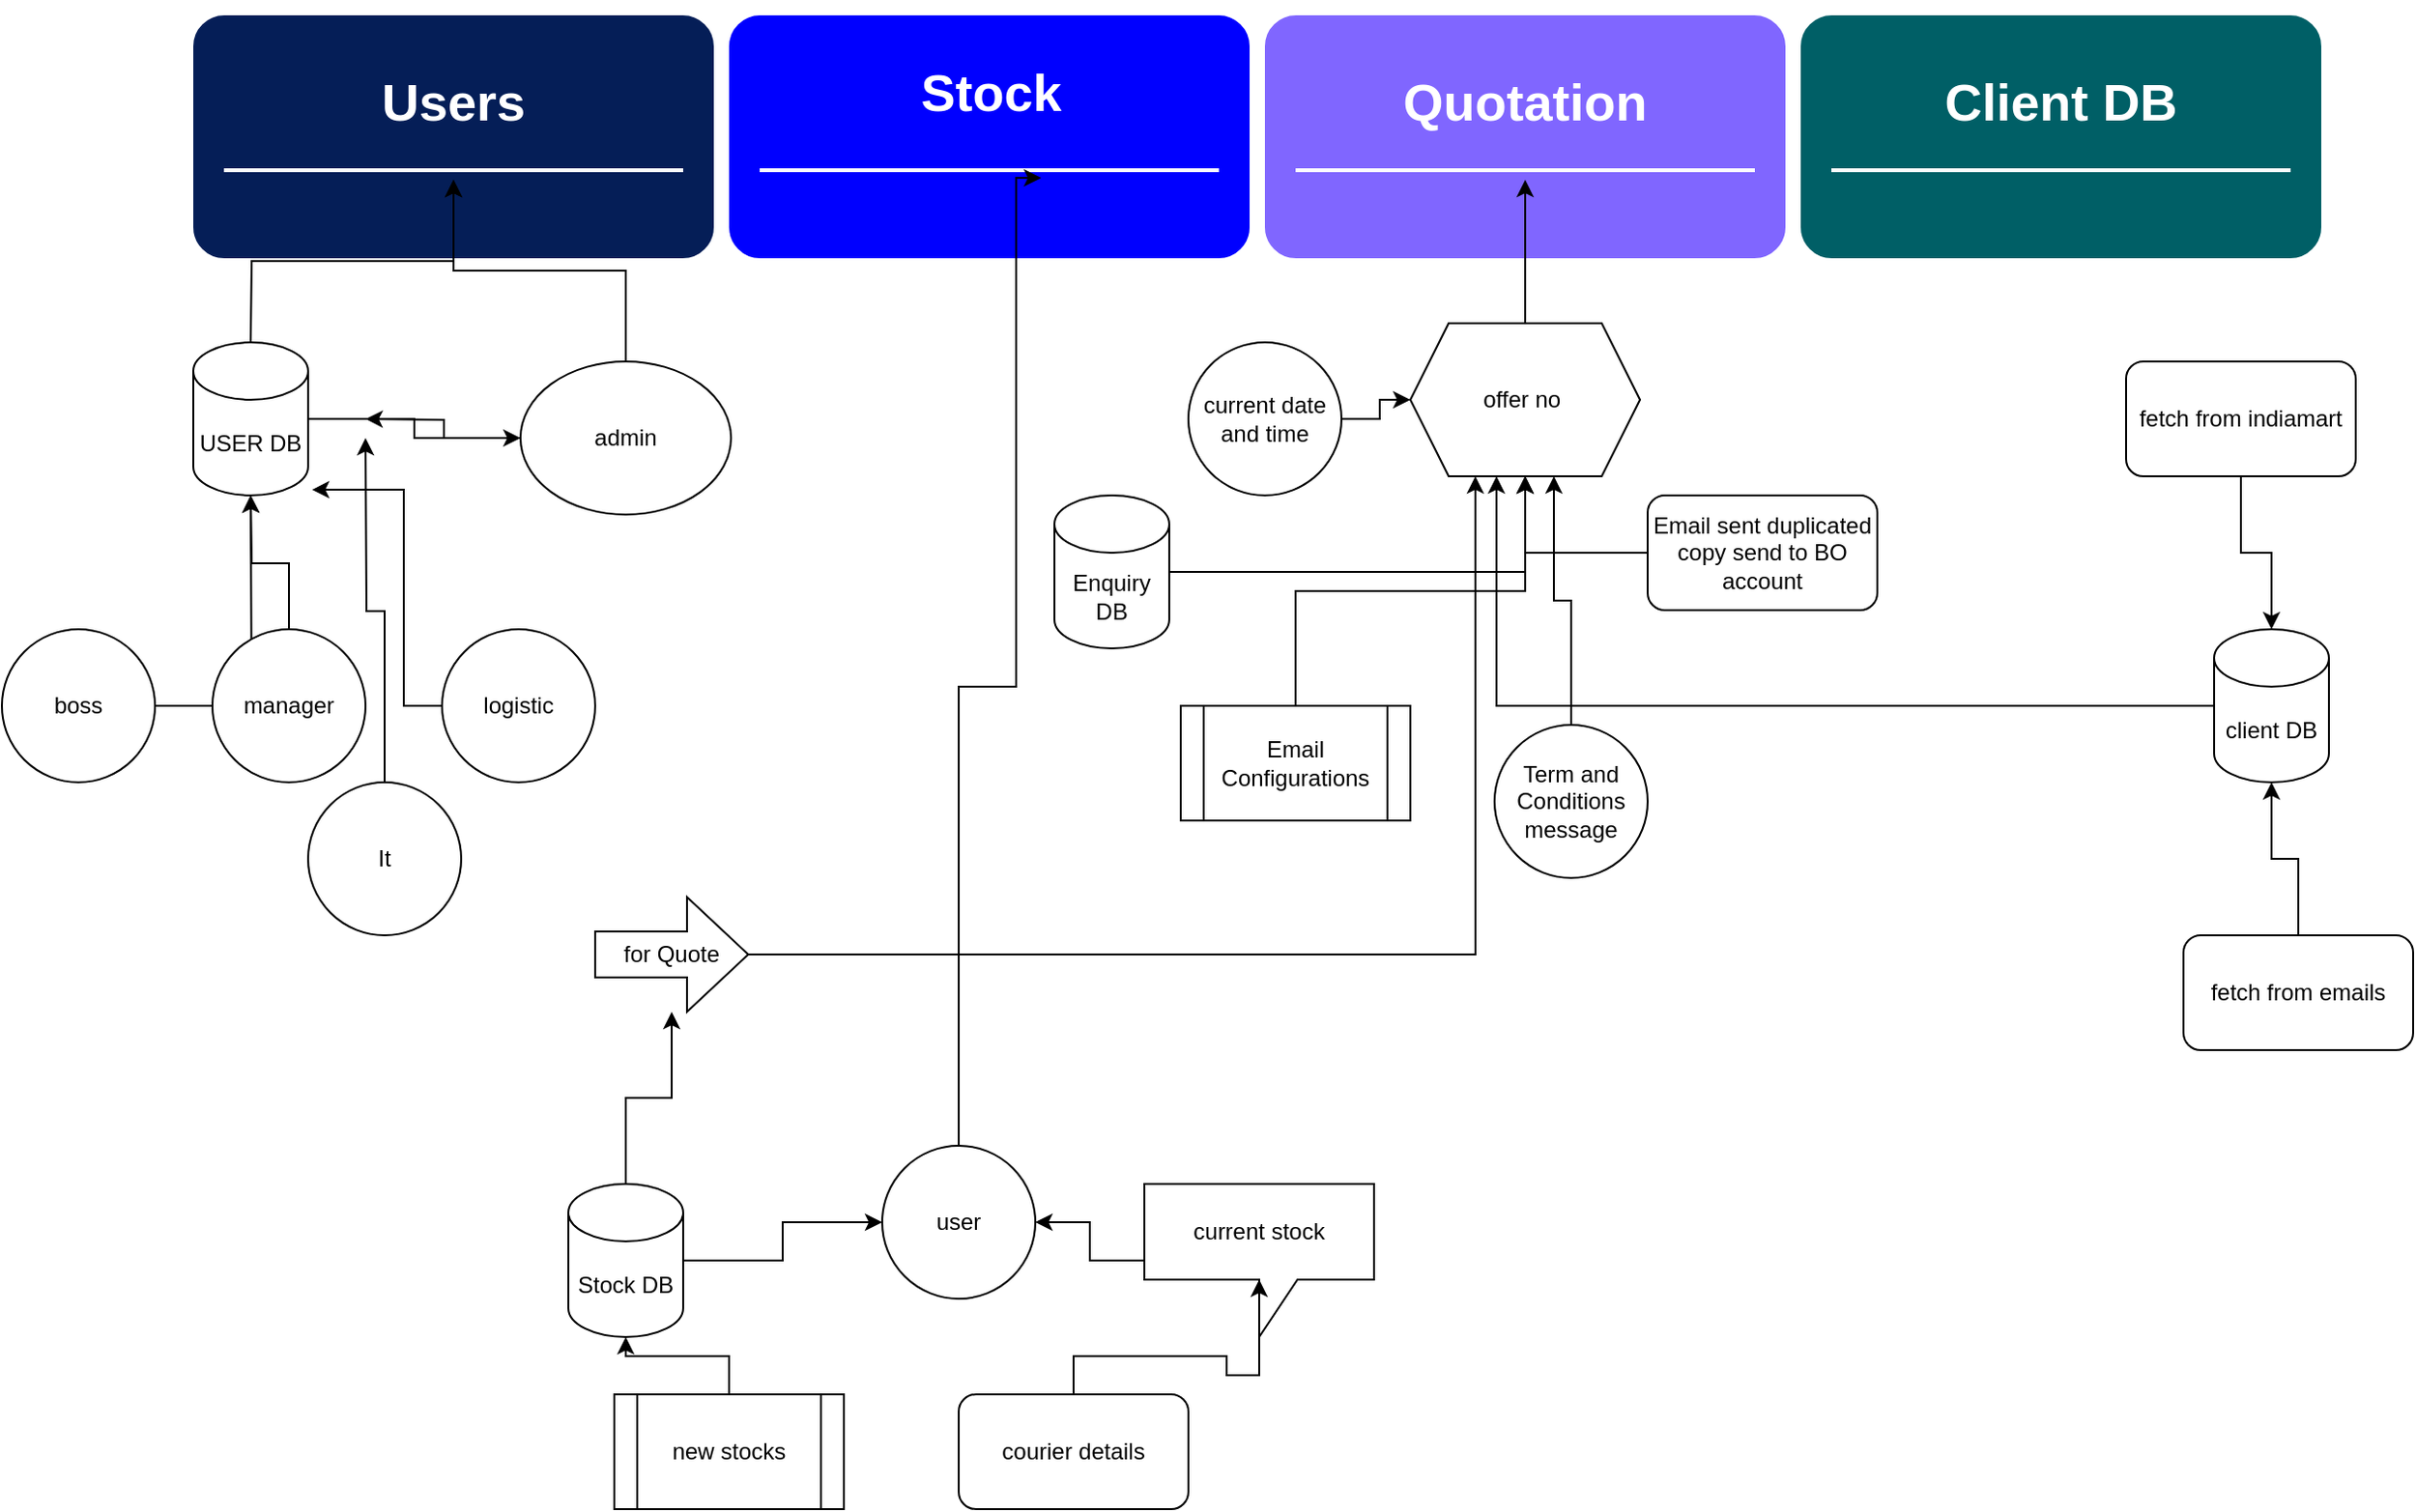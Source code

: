 <mxfile version="24.7.7">
  <diagram name="Page-1" id="12e1b939-464a-85fe-373e-61e167be1490">
    <mxGraphModel dx="1434" dy="772" grid="1" gridSize="10" guides="1" tooltips="1" connect="1" arrows="1" fold="1" page="1" pageScale="1.5" pageWidth="1169" pageHeight="826" background="none" math="0" shadow="0">
      <root>
        <mxCell id="0" />
        <mxCell id="1" parent="0" />
        <mxCell id="60da8b9f42644d3a-2" value="" style="whiteSpace=wrap;html=1;rounded=1;shadow=0;strokeWidth=8;fontSize=20;align=center;fillColor=#051e57;strokeColor=#FFFFFF;" parent="1" vertex="1">
          <mxGeometry x="316" y="405" width="280" height="135" as="geometry" />
        </mxCell>
        <mxCell id="60da8b9f42644d3a-3" value="Users" style="text;html=1;strokeColor=none;fillColor=none;align=center;verticalAlign=middle;whiteSpace=wrap;rounded=0;shadow=0;fontSize=27;fontColor=#FFFFFF;fontStyle=1" parent="1" vertex="1">
          <mxGeometry x="316" y="425" width="280" height="60" as="geometry" />
        </mxCell>
        <mxCell id="60da8b9f42644d3a-6" value="" style="line;strokeWidth=2;html=1;rounded=0;shadow=0;fontSize=27;align=center;fillColor=none;strokeColor=#FFFFFF;" parent="1" vertex="1">
          <mxGeometry x="336" y="485" width="240" height="10" as="geometry" />
        </mxCell>
        <mxCell id="60da8b9f42644d3a-17" value="" style="whiteSpace=wrap;html=1;rounded=1;shadow=0;strokeWidth=8;fontSize=20;align=center;fillColor=#0000FF;strokeColor=#FFFFFF;" parent="1" vertex="1">
          <mxGeometry x="596" y="405" width="280" height="135" as="geometry" />
        </mxCell>
        <mxCell id="60da8b9f42644d3a-18" value="Stock" style="text;html=1;strokeColor=none;fillColor=none;align=center;verticalAlign=middle;whiteSpace=wrap;rounded=0;shadow=0;fontSize=27;fontColor=#FFFFFF;fontStyle=1" parent="1" vertex="1">
          <mxGeometry x="597" y="420" width="280" height="60" as="geometry" />
        </mxCell>
        <mxCell id="60da8b9f42644d3a-20" value="" style="line;strokeWidth=2;html=1;rounded=0;shadow=0;fontSize=27;align=center;fillColor=none;strokeColor=#FFFFFF;" parent="1" vertex="1">
          <mxGeometry x="616" y="485" width="240" height="10" as="geometry" />
        </mxCell>
        <mxCell id="60da8b9f42644d3a-24" value="" style="whiteSpace=wrap;html=1;rounded=1;shadow=0;strokeWidth=8;fontSize=20;align=center;fillColor=#8066ff;strokeColor=#FFFFFF;" parent="1" vertex="1">
          <mxGeometry x="876" y="405" width="280" height="135" as="geometry" />
        </mxCell>
        <mxCell id="60da8b9f42644d3a-25" value="Quotation" style="text;html=1;strokeColor=none;fillColor=none;align=center;verticalAlign=middle;whiteSpace=wrap;rounded=0;shadow=0;fontSize=27;fontColor=#FFFFFF;fontStyle=1" parent="1" vertex="1">
          <mxGeometry x="876" y="425" width="280" height="60" as="geometry" />
        </mxCell>
        <mxCell id="60da8b9f42644d3a-27" value="" style="line;strokeWidth=2;html=1;rounded=0;shadow=0;fontSize=27;align=center;fillColor=none;strokeColor=#FFFFFF;" parent="1" vertex="1">
          <mxGeometry x="896" y="485" width="240" height="10" as="geometry" />
        </mxCell>
        <mxCell id="60da8b9f42644d3a-31" value="" style="whiteSpace=wrap;html=1;rounded=1;shadow=0;strokeWidth=8;fontSize=20;align=center;fillColor=#005f66;strokeColor=#FFFFFF;" parent="1" vertex="1">
          <mxGeometry x="1156" y="405" width="280" height="135" as="geometry" />
        </mxCell>
        <mxCell id="60da8b9f42644d3a-32" value="Client DB" style="text;html=1;strokeColor=none;fillColor=none;align=center;verticalAlign=middle;whiteSpace=wrap;rounded=0;shadow=0;fontSize=27;fontColor=#FFFFFF;fontStyle=1" parent="1" vertex="1">
          <mxGeometry x="1156" y="425" width="280" height="60" as="geometry" />
        </mxCell>
        <mxCell id="60da8b9f42644d3a-34" value="" style="line;strokeWidth=2;html=1;rounded=0;shadow=0;fontSize=27;align=center;fillColor=none;strokeColor=#FFFFFF;" parent="1" vertex="1">
          <mxGeometry x="1176" y="485" width="240" height="10" as="geometry" />
        </mxCell>
        <mxCell id="RUOGv9-r030tOF-8HKvk-27" value="" style="edgeStyle=orthogonalEdgeStyle;rounded=0;orthogonalLoop=1;jettySize=auto;html=1;" edge="1" parent="1" target="60da8b9f42644d3a-6">
          <mxGeometry relative="1" as="geometry">
            <mxPoint x="350" y="580" as="sourcePoint" />
          </mxGeometry>
        </mxCell>
        <mxCell id="RUOGv9-r030tOF-8HKvk-18" value="" style="edgeStyle=orthogonalEdgeStyle;rounded=0;orthogonalLoop=1;jettySize=auto;html=1;" edge="1" parent="1" source="RUOGv9-r030tOF-8HKvk-10">
          <mxGeometry relative="1" as="geometry">
            <mxPoint x="410" y="620" as="targetPoint" />
          </mxGeometry>
        </mxCell>
        <mxCell id="RUOGv9-r030tOF-8HKvk-26" value="" style="edgeStyle=orthogonalEdgeStyle;rounded=0;orthogonalLoop=1;jettySize=auto;html=1;" edge="1" parent="1" source="RUOGv9-r030tOF-8HKvk-10" target="60da8b9f42644d3a-6">
          <mxGeometry relative="1" as="geometry" />
        </mxCell>
        <mxCell id="RUOGv9-r030tOF-8HKvk-10" value="admin" style="ellipse;whiteSpace=wrap;html=1;" vertex="1" parent="1">
          <mxGeometry x="491" y="590" width="110" height="80" as="geometry" />
        </mxCell>
        <mxCell id="RUOGv9-r030tOF-8HKvk-20" value="" style="edgeStyle=orthogonalEdgeStyle;rounded=0;orthogonalLoop=1;jettySize=auto;html=1;" edge="1" parent="1" source="RUOGv9-r030tOF-8HKvk-11">
          <mxGeometry relative="1" as="geometry">
            <mxPoint x="350" y="660" as="targetPoint" />
          </mxGeometry>
        </mxCell>
        <mxCell id="RUOGv9-r030tOF-8HKvk-11" value="boss" style="ellipse;whiteSpace=wrap;html=1;aspect=fixed;" vertex="1" parent="1">
          <mxGeometry x="220" y="730" width="80" height="80" as="geometry" />
        </mxCell>
        <mxCell id="RUOGv9-r030tOF-8HKvk-21" value="" style="edgeStyle=orthogonalEdgeStyle;rounded=0;orthogonalLoop=1;jettySize=auto;html=1;" edge="1" parent="1" source="RUOGv9-r030tOF-8HKvk-12">
          <mxGeometry relative="1" as="geometry">
            <mxPoint x="350" y="660" as="targetPoint" />
          </mxGeometry>
        </mxCell>
        <mxCell id="RUOGv9-r030tOF-8HKvk-12" value="manager" style="ellipse;whiteSpace=wrap;html=1;aspect=fixed;" vertex="1" parent="1">
          <mxGeometry x="330" y="730" width="80" height="80" as="geometry" />
        </mxCell>
        <mxCell id="RUOGv9-r030tOF-8HKvk-22" value="" style="edgeStyle=orthogonalEdgeStyle;rounded=0;orthogonalLoop=1;jettySize=auto;html=1;entryX=0.767;entryY=0.963;entryDx=0;entryDy=0;entryPerimeter=0;" edge="1" parent="1" source="RUOGv9-r030tOF-8HKvk-13">
          <mxGeometry relative="1" as="geometry">
            <mxPoint x="382.04" y="657.04" as="targetPoint" />
            <Array as="points">
              <mxPoint x="430" y="770" />
              <mxPoint x="430" y="657" />
            </Array>
          </mxGeometry>
        </mxCell>
        <mxCell id="RUOGv9-r030tOF-8HKvk-13" value="logistic" style="ellipse;whiteSpace=wrap;html=1;aspect=fixed;" vertex="1" parent="1">
          <mxGeometry x="450" y="730" width="80" height="80" as="geometry" />
        </mxCell>
        <mxCell id="RUOGv9-r030tOF-8HKvk-23" value="" style="edgeStyle=orthogonalEdgeStyle;rounded=0;orthogonalLoop=1;jettySize=auto;html=1;entryX=1;entryY=0.625;entryDx=0;entryDy=0;entryPerimeter=0;" edge="1" parent="1" source="RUOGv9-r030tOF-8HKvk-14">
          <mxGeometry relative="1" as="geometry">
            <mxPoint x="410" y="630" as="targetPoint" />
          </mxGeometry>
        </mxCell>
        <mxCell id="RUOGv9-r030tOF-8HKvk-14" value="It" style="ellipse;whiteSpace=wrap;html=1;aspect=fixed;" vertex="1" parent="1">
          <mxGeometry x="380" y="810" width="80" height="80" as="geometry" />
        </mxCell>
        <mxCell id="RUOGv9-r030tOF-8HKvk-29" value="" style="edgeStyle=orthogonalEdgeStyle;rounded=0;orthogonalLoop=1;jettySize=auto;html=1;entryX=0.613;entryY=0.9;entryDx=0;entryDy=0;entryPerimeter=0;" edge="1" parent="1" source="RUOGv9-r030tOF-8HKvk-25" target="60da8b9f42644d3a-20">
          <mxGeometry relative="1" as="geometry">
            <mxPoint x="750" y="540" as="targetPoint" />
            <Array as="points">
              <mxPoint x="720" y="760" />
              <mxPoint x="750" y="760" />
              <mxPoint x="750" y="494" />
            </Array>
          </mxGeometry>
        </mxCell>
        <mxCell id="RUOGv9-r030tOF-8HKvk-25" value="user" style="ellipse;whiteSpace=wrap;html=1;aspect=fixed;" vertex="1" parent="1">
          <mxGeometry x="680" y="1000" width="80" height="80" as="geometry" />
        </mxCell>
        <mxCell id="RUOGv9-r030tOF-8HKvk-31" value="" style="edgeStyle=orthogonalEdgeStyle;rounded=0;orthogonalLoop=1;jettySize=auto;html=1;" edge="1" parent="1" source="RUOGv9-r030tOF-8HKvk-30" target="RUOGv9-r030tOF-8HKvk-25">
          <mxGeometry relative="1" as="geometry" />
        </mxCell>
        <mxCell id="RUOGv9-r030tOF-8HKvk-30" value="current stock" style="shape=callout;whiteSpace=wrap;html=1;perimeter=calloutPerimeter;" vertex="1" parent="1">
          <mxGeometry x="817" y="1020" width="120" height="80" as="geometry" />
        </mxCell>
        <mxCell id="RUOGv9-r030tOF-8HKvk-33" value="" style="edgeStyle=orthogonalEdgeStyle;rounded=0;orthogonalLoop=1;jettySize=auto;html=1;" edge="1" parent="1" source="RUOGv9-r030tOF-8HKvk-32" target="RUOGv9-r030tOF-8HKvk-25">
          <mxGeometry relative="1" as="geometry" />
        </mxCell>
        <mxCell id="RUOGv9-r030tOF-8HKvk-61" value="" style="edgeStyle=orthogonalEdgeStyle;rounded=0;orthogonalLoop=1;jettySize=auto;html=1;" edge="1" parent="1" source="RUOGv9-r030tOF-8HKvk-32" target="RUOGv9-r030tOF-8HKvk-60">
          <mxGeometry relative="1" as="geometry" />
        </mxCell>
        <mxCell id="RUOGv9-r030tOF-8HKvk-32" value="Stock DB" style="shape=cylinder3;whiteSpace=wrap;html=1;boundedLbl=1;backgroundOutline=1;size=15;" vertex="1" parent="1">
          <mxGeometry x="516" y="1020" width="60" height="80" as="geometry" />
        </mxCell>
        <mxCell id="RUOGv9-r030tOF-8HKvk-35" value="" style="edgeStyle=orthogonalEdgeStyle;rounded=0;orthogonalLoop=1;jettySize=auto;html=1;" edge="1" parent="1" source="RUOGv9-r030tOF-8HKvk-34" target="RUOGv9-r030tOF-8HKvk-30">
          <mxGeometry relative="1" as="geometry" />
        </mxCell>
        <mxCell id="RUOGv9-r030tOF-8HKvk-34" value="courier details" style="rounded=1;whiteSpace=wrap;html=1;" vertex="1" parent="1">
          <mxGeometry x="720" y="1130" width="120" height="60" as="geometry" />
        </mxCell>
        <mxCell id="RUOGv9-r030tOF-8HKvk-37" value="" style="edgeStyle=orthogonalEdgeStyle;rounded=0;orthogonalLoop=1;jettySize=auto;html=1;" edge="1" parent="1" source="RUOGv9-r030tOF-8HKvk-36" target="RUOGv9-r030tOF-8HKvk-32">
          <mxGeometry relative="1" as="geometry" />
        </mxCell>
        <mxCell id="RUOGv9-r030tOF-8HKvk-36" value="new stocks" style="shape=process;whiteSpace=wrap;html=1;backgroundOutline=1;" vertex="1" parent="1">
          <mxGeometry x="540" y="1130" width="120" height="60" as="geometry" />
        </mxCell>
        <mxCell id="RUOGv9-r030tOF-8HKvk-39" value="" style="edgeStyle=orthogonalEdgeStyle;rounded=0;orthogonalLoop=1;jettySize=auto;html=1;" edge="1" parent="1" source="RUOGv9-r030tOF-8HKvk-38" target="60da8b9f42644d3a-27">
          <mxGeometry relative="1" as="geometry" />
        </mxCell>
        <mxCell id="RUOGv9-r030tOF-8HKvk-38" value="offer no&amp;nbsp;" style="shape=hexagon;perimeter=hexagonPerimeter2;whiteSpace=wrap;html=1;fixedSize=1;" vertex="1" parent="1">
          <mxGeometry x="956" y="570" width="120" height="80" as="geometry" />
        </mxCell>
        <mxCell id="RUOGv9-r030tOF-8HKvk-41" value="" style="edgeStyle=orthogonalEdgeStyle;rounded=0;orthogonalLoop=1;jettySize=auto;html=1;" edge="1" parent="1" source="RUOGv9-r030tOF-8HKvk-40" target="RUOGv9-r030tOF-8HKvk-38">
          <mxGeometry relative="1" as="geometry" />
        </mxCell>
        <mxCell id="RUOGv9-r030tOF-8HKvk-40" value="current date and time" style="ellipse;whiteSpace=wrap;html=1;aspect=fixed;" vertex="1" parent="1">
          <mxGeometry x="840" y="580" width="80" height="80" as="geometry" />
        </mxCell>
        <mxCell id="RUOGv9-r030tOF-8HKvk-46" value="" style="edgeStyle=orthogonalEdgeStyle;rounded=0;orthogonalLoop=1;jettySize=auto;html=1;entryX=0.375;entryY=1;entryDx=0;entryDy=0;" edge="1" parent="1" source="RUOGv9-r030tOF-8HKvk-44" target="RUOGv9-r030tOF-8HKvk-38">
          <mxGeometry relative="1" as="geometry" />
        </mxCell>
        <mxCell id="RUOGv9-r030tOF-8HKvk-44" value="client DB" style="shape=cylinder3;whiteSpace=wrap;html=1;boundedLbl=1;backgroundOutline=1;size=15;" vertex="1" parent="1">
          <mxGeometry x="1376" y="730" width="60" height="80" as="geometry" />
        </mxCell>
        <mxCell id="RUOGv9-r030tOF-8HKvk-53" value="" style="edgeStyle=orthogonalEdgeStyle;rounded=0;orthogonalLoop=1;jettySize=auto;html=1;entryX=0.5;entryY=1;entryDx=0;entryDy=0;" edge="1" parent="1" source="RUOGv9-r030tOF-8HKvk-50" target="RUOGv9-r030tOF-8HKvk-38">
          <mxGeometry relative="1" as="geometry" />
        </mxCell>
        <mxCell id="RUOGv9-r030tOF-8HKvk-50" value="Enquiry DB" style="shape=cylinder3;whiteSpace=wrap;html=1;boundedLbl=1;backgroundOutline=1;size=15;" vertex="1" parent="1">
          <mxGeometry x="770" y="660" width="60" height="80" as="geometry" />
        </mxCell>
        <mxCell id="RUOGv9-r030tOF-8HKvk-52" value="" style="edgeStyle=orthogonalEdgeStyle;rounded=0;orthogonalLoop=1;jettySize=auto;html=1;" edge="1" parent="1" source="RUOGv9-r030tOF-8HKvk-51" target="RUOGv9-r030tOF-8HKvk-10">
          <mxGeometry relative="1" as="geometry" />
        </mxCell>
        <mxCell id="RUOGv9-r030tOF-8HKvk-51" value="USER DB" style="shape=cylinder3;whiteSpace=wrap;html=1;boundedLbl=1;backgroundOutline=1;size=15;" vertex="1" parent="1">
          <mxGeometry x="320" y="580" width="60" height="80" as="geometry" />
        </mxCell>
        <mxCell id="RUOGv9-r030tOF-8HKvk-57" value="" style="edgeStyle=orthogonalEdgeStyle;rounded=0;orthogonalLoop=1;jettySize=auto;html=1;entryX=0.625;entryY=1;entryDx=0;entryDy=0;" edge="1" parent="1" source="RUOGv9-r030tOF-8HKvk-55" target="RUOGv9-r030tOF-8HKvk-38">
          <mxGeometry relative="1" as="geometry">
            <mxPoint x="1250" y="920" as="targetPoint" />
          </mxGeometry>
        </mxCell>
        <mxCell id="RUOGv9-r030tOF-8HKvk-55" value="Term and Conditions message" style="ellipse;whiteSpace=wrap;html=1;aspect=fixed;" vertex="1" parent="1">
          <mxGeometry x="1000" y="780" width="80" height="80" as="geometry" />
        </mxCell>
        <mxCell id="RUOGv9-r030tOF-8HKvk-63" value="" style="edgeStyle=orthogonalEdgeStyle;rounded=0;orthogonalLoop=1;jettySize=auto;html=1;entryX=0.283;entryY=1;entryDx=0;entryDy=0;entryPerimeter=0;" edge="1" parent="1" source="RUOGv9-r030tOF-8HKvk-60" target="RUOGv9-r030tOF-8HKvk-38">
          <mxGeometry relative="1" as="geometry">
            <mxPoint x="910" y="770" as="targetPoint" />
          </mxGeometry>
        </mxCell>
        <mxCell id="RUOGv9-r030tOF-8HKvk-60" value="for Quote" style="shape=singleArrow;whiteSpace=wrap;html=1;arrowWidth=0.4;arrowSize=0.4;" vertex="1" parent="1">
          <mxGeometry x="530" y="870" width="80" height="60" as="geometry" />
        </mxCell>
        <mxCell id="RUOGv9-r030tOF-8HKvk-67" value="" style="edgeStyle=orthogonalEdgeStyle;rounded=0;orthogonalLoop=1;jettySize=auto;html=1;" edge="1" parent="1" source="RUOGv9-r030tOF-8HKvk-66" target="RUOGv9-r030tOF-8HKvk-38">
          <mxGeometry relative="1" as="geometry">
            <mxPoint x="990" y="660" as="targetPoint" />
          </mxGeometry>
        </mxCell>
        <mxCell id="RUOGv9-r030tOF-8HKvk-66" value="Email Configurations" style="shape=process;whiteSpace=wrap;html=1;backgroundOutline=1;" vertex="1" parent="1">
          <mxGeometry x="836" y="770" width="120" height="60" as="geometry" />
        </mxCell>
        <mxCell id="RUOGv9-r030tOF-8HKvk-69" value="" style="edgeStyle=orthogonalEdgeStyle;rounded=0;orthogonalLoop=1;jettySize=auto;html=1;" edge="1" parent="1" source="RUOGv9-r030tOF-8HKvk-68" target="RUOGv9-r030tOF-8HKvk-38">
          <mxGeometry relative="1" as="geometry" />
        </mxCell>
        <mxCell id="RUOGv9-r030tOF-8HKvk-68" value="Email sent duplicated copy send to BO account" style="rounded=1;whiteSpace=wrap;html=1;" vertex="1" parent="1">
          <mxGeometry x="1080" y="660" width="120" height="60" as="geometry" />
        </mxCell>
        <mxCell id="RUOGv9-r030tOF-8HKvk-71" value="" style="edgeStyle=orthogonalEdgeStyle;rounded=0;orthogonalLoop=1;jettySize=auto;html=1;" edge="1" parent="1" source="RUOGv9-r030tOF-8HKvk-70" target="RUOGv9-r030tOF-8HKvk-44">
          <mxGeometry relative="1" as="geometry" />
        </mxCell>
        <mxCell id="RUOGv9-r030tOF-8HKvk-70" value="fetch from indiamart" style="rounded=1;whiteSpace=wrap;html=1;" vertex="1" parent="1">
          <mxGeometry x="1330" y="590" width="120" height="60" as="geometry" />
        </mxCell>
        <mxCell id="RUOGv9-r030tOF-8HKvk-73" value="" style="edgeStyle=orthogonalEdgeStyle;rounded=0;orthogonalLoop=1;jettySize=auto;html=1;" edge="1" parent="1" source="RUOGv9-r030tOF-8HKvk-72" target="RUOGv9-r030tOF-8HKvk-44">
          <mxGeometry relative="1" as="geometry" />
        </mxCell>
        <mxCell id="RUOGv9-r030tOF-8HKvk-72" value="fetch from emails" style="rounded=1;whiteSpace=wrap;html=1;" vertex="1" parent="1">
          <mxGeometry x="1360" y="890" width="120" height="60" as="geometry" />
        </mxCell>
      </root>
    </mxGraphModel>
  </diagram>
</mxfile>
